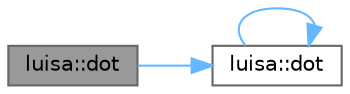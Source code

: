 digraph "luisa::dot"
{
 // LATEX_PDF_SIZE
  bgcolor="transparent";
  edge [fontname=Helvetica,fontsize=10,labelfontname=Helvetica,labelfontsize=10];
  node [fontname=Helvetica,fontsize=10,shape=box,height=0.2,width=0.4];
  rankdir="LR";
  Node1 [id="Node000001",label="luisa::dot",height=0.2,width=0.4,color="gray40", fillcolor="grey60", style="filled", fontcolor="black",tooltip=" "];
  Node1 -> Node2 [id="edge3_Node000001_Node000002",color="steelblue1",style="solid",tooltip=" "];
  Node2 [id="Node000002",label="luisa::dot",height=0.2,width=0.4,color="grey40", fillcolor="white", style="filled",URL="$namespaceluisa.html#a66bc7885360fbc5e7348963c97527c86",tooltip=" "];
  Node2 -> Node2 [id="edge4_Node000002_Node000002",color="steelblue1",style="solid",tooltip=" "];
}
